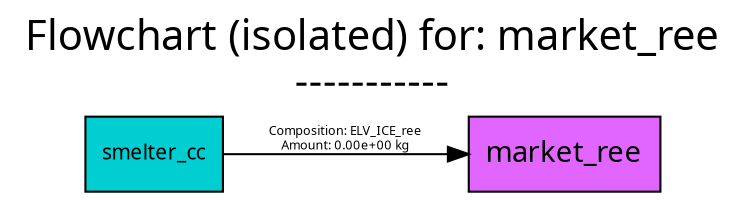 digraph {
	graph [bb="0,0,317,88",
		font=Cabin,
		fontname=Cabin,
		fontsize=20,
		label="Flowchart (isolated) for: market_ree
-----------",
		labeljust=c,
		labelloc=tc,
		lheight=0.61,
		lp="158.5,62",
		lwidth=4.18,
		nodesep=0.6,
		rankdir=LR,
		ranksep=0.6
	];
	node [label="\N"];
	market_ree	[fillcolor=mediumorchid1,
		fontname=Cabin,
		fontsize=14,
		height=0.5,
		pos="246,18",
		shape=box,
		style=filled,
		width=1.1944];
	smelter_cc	[fillcolor=darkturquoise,
		fontname=Cabin,
		fontsize=10,
		height=0.5,
		pos="60,18",
		shape=box,
		style=filled,
		width=0.88889];
	smelter_cc -> market_ree	[color=black,
		fontname=Cabin,
		fontsize=6,
		label="Composition: ELV_ICE_ree
Amount: 0.00e+00 kg",
		lp="147.5,25",
		pos="e,202.91,18 92.213,18 119.69,18 160.26,18 192.69,18"];
}
